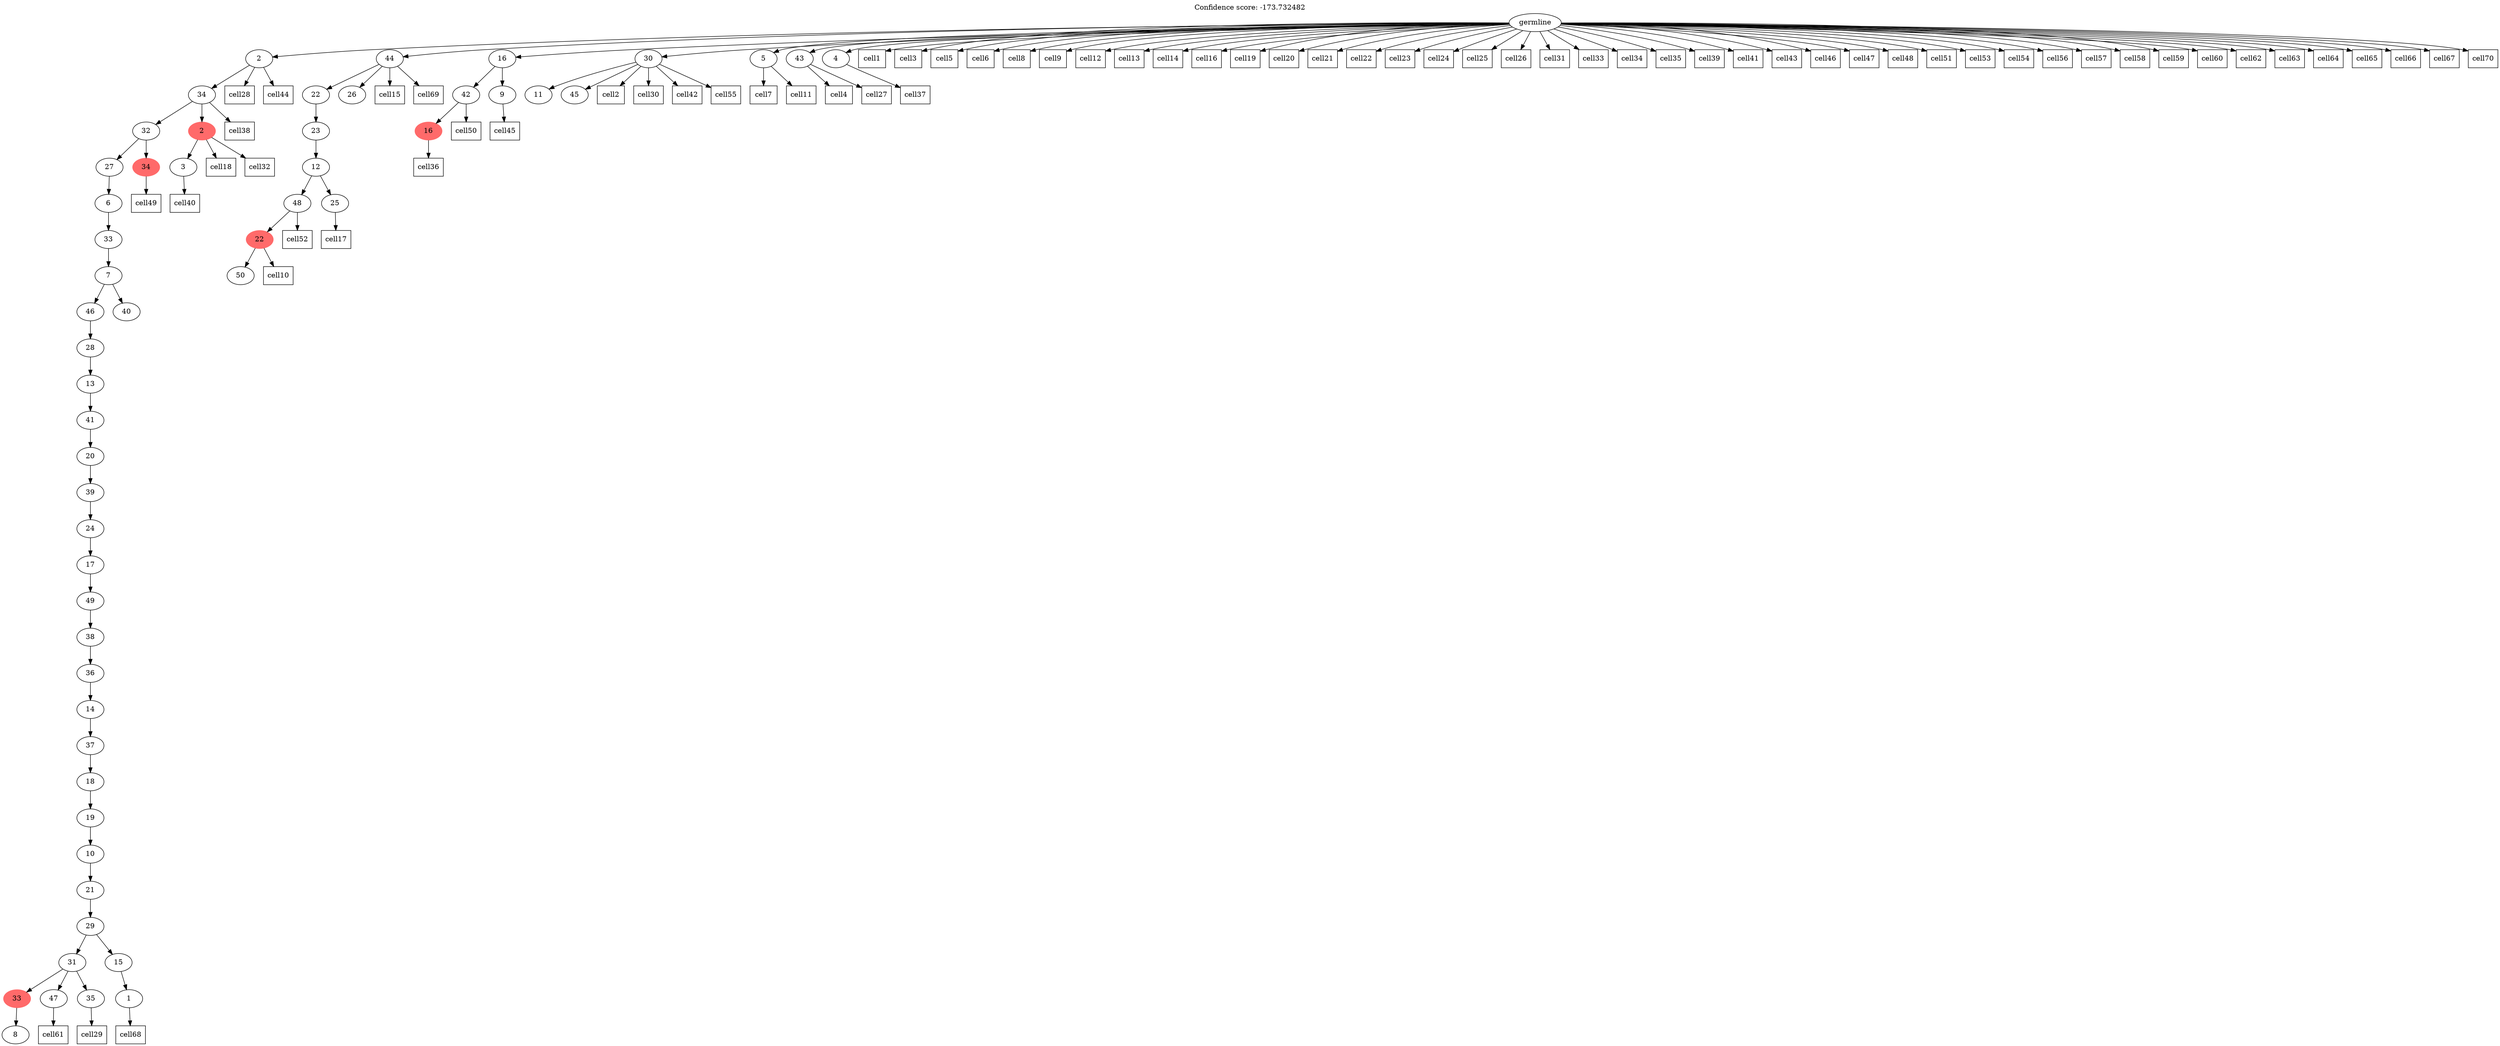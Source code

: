 digraph g {
	"51" -> "52";
	"52" [label="8"];
	"48" -> "49";
	"49" [label="47"];
	"48" -> "50";
	"50" [label="35"];
	"48" -> "51";
	"51" [color=indianred1, style=filled, label="33"];
	"46" -> "47";
	"47" [label="1"];
	"45" -> "46";
	"46" [label="15"];
	"45" -> "48";
	"48" [label="31"];
	"44" -> "45";
	"45" [label="29"];
	"43" -> "44";
	"44" [label="21"];
	"42" -> "43";
	"43" [label="10"];
	"41" -> "42";
	"42" [label="19"];
	"40" -> "41";
	"41" [label="18"];
	"39" -> "40";
	"40" [label="37"];
	"38" -> "39";
	"39" [label="14"];
	"37" -> "38";
	"38" [label="36"];
	"36" -> "37";
	"37" [label="38"];
	"35" -> "36";
	"36" [label="49"];
	"34" -> "35";
	"35" [label="17"];
	"33" -> "34";
	"34" [label="24"];
	"32" -> "33";
	"33" [label="39"];
	"31" -> "32";
	"32" [label="20"];
	"30" -> "31";
	"31" [label="41"];
	"29" -> "30";
	"30" [label="13"];
	"28" -> "29";
	"29" [label="28"];
	"27" -> "28";
	"28" [label="46"];
	"27" -> "53";
	"53" [label="40"];
	"26" -> "27";
	"27" [label="7"];
	"25" -> "26";
	"26" [label="33"];
	"24" -> "25";
	"25" [label="6"];
	"22" -> "23";
	"23" [color=indianred1, style=filled, label="34"];
	"22" -> "24";
	"24" [label="27"];
	"20" -> "21";
	"21" [label="3"];
	"19" -> "20";
	"20" [color=indianred1, style=filled, label="2"];
	"19" -> "22";
	"22" [label="32"];
	"18" -> "19";
	"19" [label="34"];
	"13" -> "14";
	"14" [label="50"];
	"12" -> "13";
	"13" [color=indianred1, style=filled, label="22"];
	"11" -> "12";
	"12" [label="48"];
	"11" -> "15";
	"15" [label="25"];
	"10" -> "11";
	"11" [label="12"];
	"9" -> "10";
	"10" [label="23"];
	"8" -> "9";
	"9" [label="22"];
	"8" -> "16";
	"16" [label="26"];
	"6" -> "7";
	"7" [color=indianred1, style=filled, label="16"];
	"4" -> "5";
	"5" [label="9"];
	"4" -> "6";
	"6" [label="42"];
	"1" -> "2";
	"2" [label="11"];
	"1" -> "3";
	"3" [label="45"];
	"0" -> "1";
	"1" [label="30"];
	"0" -> "4";
	"4" [label="16"];
	"0" -> "8";
	"8" [label="44"];
	"0" -> "17";
	"17" [label="5"];
	"0" -> "18";
	"18" [label="2"];
	"0" -> "54";
	"54" [label="43"];
	"0" -> "55";
	"55" [label="4"];
	"0" [label="germline"];
	"0" -> "cell1";
	"cell1" [shape=box];
	"1" -> "cell2";
	"cell2" [shape=box];
	"0" -> "cell3";
	"cell3" [shape=box];
	"54" -> "cell4";
	"cell4" [shape=box];
	"0" -> "cell5";
	"cell5" [shape=box];
	"0" -> "cell6";
	"cell6" [shape=box];
	"17" -> "cell7";
	"cell7" [shape=box];
	"0" -> "cell8";
	"cell8" [shape=box];
	"0" -> "cell9";
	"cell9" [shape=box];
	"13" -> "cell10";
	"cell10" [shape=box];
	"17" -> "cell11";
	"cell11" [shape=box];
	"0" -> "cell12";
	"cell12" [shape=box];
	"0" -> "cell13";
	"cell13" [shape=box];
	"0" -> "cell14";
	"cell14" [shape=box];
	"8" -> "cell15";
	"cell15" [shape=box];
	"0" -> "cell16";
	"cell16" [shape=box];
	"15" -> "cell17";
	"cell17" [shape=box];
	"20" -> "cell18";
	"cell18" [shape=box];
	"0" -> "cell19";
	"cell19" [shape=box];
	"0" -> "cell20";
	"cell20" [shape=box];
	"0" -> "cell21";
	"cell21" [shape=box];
	"0" -> "cell22";
	"cell22" [shape=box];
	"0" -> "cell23";
	"cell23" [shape=box];
	"0" -> "cell24";
	"cell24" [shape=box];
	"0" -> "cell25";
	"cell25" [shape=box];
	"0" -> "cell26";
	"cell26" [shape=box];
	"54" -> "cell27";
	"cell27" [shape=box];
	"18" -> "cell28";
	"cell28" [shape=box];
	"50" -> "cell29";
	"cell29" [shape=box];
	"1" -> "cell30";
	"cell30" [shape=box];
	"0" -> "cell31";
	"cell31" [shape=box];
	"20" -> "cell32";
	"cell32" [shape=box];
	"0" -> "cell33";
	"cell33" [shape=box];
	"0" -> "cell34";
	"cell34" [shape=box];
	"0" -> "cell35";
	"cell35" [shape=box];
	"7" -> "cell36";
	"cell36" [shape=box];
	"55" -> "cell37";
	"cell37" [shape=box];
	"19" -> "cell38";
	"cell38" [shape=box];
	"0" -> "cell39";
	"cell39" [shape=box];
	"21" -> "cell40";
	"cell40" [shape=box];
	"0" -> "cell41";
	"cell41" [shape=box];
	"1" -> "cell42";
	"cell42" [shape=box];
	"0" -> "cell43";
	"cell43" [shape=box];
	"18" -> "cell44";
	"cell44" [shape=box];
	"5" -> "cell45";
	"cell45" [shape=box];
	"0" -> "cell46";
	"cell46" [shape=box];
	"0" -> "cell47";
	"cell47" [shape=box];
	"0" -> "cell48";
	"cell48" [shape=box];
	"23" -> "cell49";
	"cell49" [shape=box];
	"6" -> "cell50";
	"cell50" [shape=box];
	"0" -> "cell51";
	"cell51" [shape=box];
	"12" -> "cell52";
	"cell52" [shape=box];
	"0" -> "cell53";
	"cell53" [shape=box];
	"0" -> "cell54";
	"cell54" [shape=box];
	"1" -> "cell55";
	"cell55" [shape=box];
	"0" -> "cell56";
	"cell56" [shape=box];
	"0" -> "cell57";
	"cell57" [shape=box];
	"0" -> "cell58";
	"cell58" [shape=box];
	"0" -> "cell59";
	"cell59" [shape=box];
	"0" -> "cell60";
	"cell60" [shape=box];
	"49" -> "cell61";
	"cell61" [shape=box];
	"0" -> "cell62";
	"cell62" [shape=box];
	"0" -> "cell63";
	"cell63" [shape=box];
	"0" -> "cell64";
	"cell64" [shape=box];
	"0" -> "cell65";
	"cell65" [shape=box];
	"0" -> "cell66";
	"cell66" [shape=box];
	"0" -> "cell67";
	"cell67" [shape=box];
	"47" -> "cell68";
	"cell68" [shape=box];
	"8" -> "cell69";
	"cell69" [shape=box];
	"0" -> "cell70";
	"cell70" [shape=box];
	labelloc="t";
	label="Confidence score: -173.732482";
}
